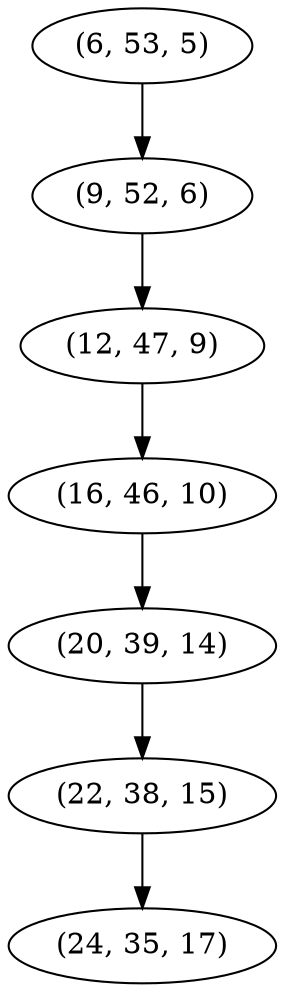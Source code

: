 digraph tree {
    "(6, 53, 5)";
    "(9, 52, 6)";
    "(12, 47, 9)";
    "(16, 46, 10)";
    "(20, 39, 14)";
    "(22, 38, 15)";
    "(24, 35, 17)";
    "(6, 53, 5)" -> "(9, 52, 6)";
    "(9, 52, 6)" -> "(12, 47, 9)";
    "(12, 47, 9)" -> "(16, 46, 10)";
    "(16, 46, 10)" -> "(20, 39, 14)";
    "(20, 39, 14)" -> "(22, 38, 15)";
    "(22, 38, 15)" -> "(24, 35, 17)";
}
